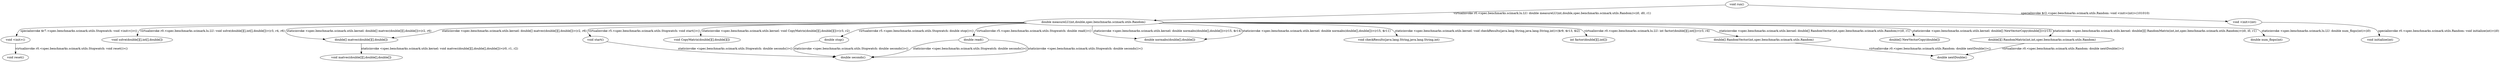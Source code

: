 digraph g {
20[label="void matvec(double[][],double[],double[])"]
4[label="double num_flops(int)"]
21[label="void initialize(int)"]
11[label="double stop()"]
8[label="void solve(double[][],int[],double[])"]
10[label="double[] RandomVector(int,spec.benchmarks.scimark.utils.Random)"]
15[label="void <init>()"]
2[label="double measureLU(int,double,spec.benchmarks.scimark.utils.Random)"]
0[label="void run()"]
13[label="void CopyMatrix(double[][],double[][])"]
6[label="double[] matvec(double[][],double[])"]
3[label="double read()"]
17[label="double nextDouble()"]
5[label="double normabs(double[],double[])"]
19[label="double seconds()"]
7[label="void checkResults(java.lang.String,java.lang.String,int)"]
12[label="int factor(double[][],int[])"]
14[label="void start()"]
18[label="void reset()"]
9[label="double[] NewVectorCopy(double[])"]
1[label="void <init>(int)"]
16[label="double[][] RandomMatrix(int,int,spec.benchmarks.scimark.utils.Random)"]
0->1[label="specialinvoke $r2.<spec.benchmarks.scimark.utils.Random: void <init>(int)>(101010)"]
0->2[label="virtualinvoke r0.<spec.benchmarks.scimark.lu.LU: double measureLU(int,double,spec.benchmarks.scimark.utils.Random)>(i0, d0, r1)"]
10->17[label="virtualinvoke r0.<spec.benchmarks.scimark.utils.Random: double nextDouble()>()"]
2->3[label="virtualinvoke r5.<spec.benchmarks.scimark.utils.Stopwatch: double read()>()"]
11->19[label="staticinvoke <spec.benchmarks.scimark.utils.Stopwatch: double seconds()>()"]
2->4[label="staticinvoke <spec.benchmarks.scimark.lu.LU: double num_flops(int)>(i0)"]
2->5[label="staticinvoke <spec.benchmarks.scimark.utils.kernel: double normabs(double[],double[])>(r15, $r14)"]
2->5[label="staticinvoke <spec.benchmarks.scimark.utils.kernel: double normabs(double[],double[])>(r15, $r11)"]
2->6[label="staticinvoke <spec.benchmarks.scimark.utils.kernel: double[] matvec(double[][],double[])>(r2, r6)"]
2->6[label="staticinvoke <spec.benchmarks.scimark.utils.kernel: double[] matvec(double[][],double[])>(r2, r6)"]
2->7[label="staticinvoke <spec.benchmarks.scimark.utils.kernel: void checkResults(java.lang.String,java.lang.String,int)>($r9, $r13, $i2)"]
2->8[label="virtualinvoke r0.<spec.benchmarks.scimark.lu.LU: void solve(double[][],int[],double[])>(r3, r4, r6)"]
2->10[label="staticinvoke <spec.benchmarks.scimark.utils.kernel: double[] RandomVector(int,spec.benchmarks.scimark.utils.Random)>(i0, r1)"]
16->17[label="virtualinvoke r0.<spec.benchmarks.scimark.utils.Random: double nextDouble()>()"]
2->9[label="staticinvoke <spec.benchmarks.scimark.utils.kernel: double[] NewVectorCopy(double[])>(r15)"]
14->19[label="staticinvoke <spec.benchmarks.scimark.utils.Stopwatch: double seconds()>()"]
15->18[label="virtualinvoke r0.<spec.benchmarks.scimark.utils.Stopwatch: void reset()>()"]
3->19[label="staticinvoke <spec.benchmarks.scimark.utils.Stopwatch: double seconds()>()"]
3->19[label="staticinvoke <spec.benchmarks.scimark.utils.Stopwatch: double seconds()>()"]
2->16[label="staticinvoke <spec.benchmarks.scimark.utils.kernel: double[][] RandomMatrix(int,int,spec.benchmarks.scimark.utils.Random)>(i0, i0, r1)"]
2->15[label="specialinvoke $r7.<spec.benchmarks.scimark.utils.Stopwatch: void <init>()>()"]
6->20[label="staticinvoke <spec.benchmarks.scimark.utils.kernel: void matvec(double[][],double[],double[])>(r0, r1, r2)"]
2->14[label="virtualinvoke r5.<spec.benchmarks.scimark.utils.Stopwatch: void start()>()"]
2->13[label="staticinvoke <spec.benchmarks.scimark.utils.kernel: void CopyMatrix(double[][],double[][])>(r3, r2)"]
2->12[label="virtualinvoke r0.<spec.benchmarks.scimark.lu.LU: int factor(double[][],int[])>(r3, r4)"]
2->11[label="virtualinvoke r5.<spec.benchmarks.scimark.utils.Stopwatch: double stop()>()"]
1->21[label="specialinvoke r0.<spec.benchmarks.scimark.utils.Random: void initialize(int)>(i0)"]
}